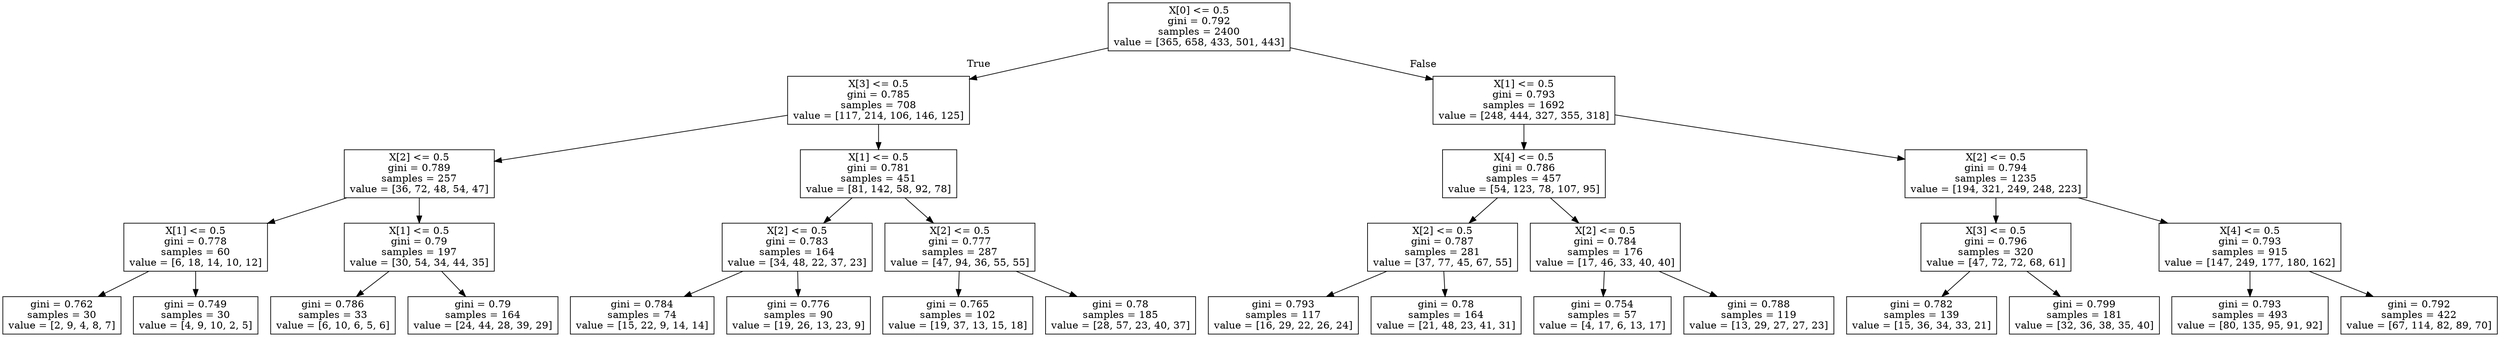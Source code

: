 digraph Tree {
node [shape=box] ;
0 [label="X[0] <= 0.5\ngini = 0.792\nsamples = 2400\nvalue = [365, 658, 433, 501, 443]"] ;
1 [label="X[3] <= 0.5\ngini = 0.785\nsamples = 708\nvalue = [117, 214, 106, 146, 125]"] ;
0 -> 1 [labeldistance=2.5, labelangle=45, headlabel="True"] ;
2 [label="X[2] <= 0.5\ngini = 0.789\nsamples = 257\nvalue = [36, 72, 48, 54, 47]"] ;
1 -> 2 ;
3 [label="X[1] <= 0.5\ngini = 0.778\nsamples = 60\nvalue = [6, 18, 14, 10, 12]"] ;
2 -> 3 ;
4 [label="gini = 0.762\nsamples = 30\nvalue = [2, 9, 4, 8, 7]"] ;
3 -> 4 ;
5 [label="gini = 0.749\nsamples = 30\nvalue = [4, 9, 10, 2, 5]"] ;
3 -> 5 ;
6 [label="X[1] <= 0.5\ngini = 0.79\nsamples = 197\nvalue = [30, 54, 34, 44, 35]"] ;
2 -> 6 ;
7 [label="gini = 0.786\nsamples = 33\nvalue = [6, 10, 6, 5, 6]"] ;
6 -> 7 ;
8 [label="gini = 0.79\nsamples = 164\nvalue = [24, 44, 28, 39, 29]"] ;
6 -> 8 ;
9 [label="X[1] <= 0.5\ngini = 0.781\nsamples = 451\nvalue = [81, 142, 58, 92, 78]"] ;
1 -> 9 ;
10 [label="X[2] <= 0.5\ngini = 0.783\nsamples = 164\nvalue = [34, 48, 22, 37, 23]"] ;
9 -> 10 ;
11 [label="gini = 0.784\nsamples = 74\nvalue = [15, 22, 9, 14, 14]"] ;
10 -> 11 ;
12 [label="gini = 0.776\nsamples = 90\nvalue = [19, 26, 13, 23, 9]"] ;
10 -> 12 ;
13 [label="X[2] <= 0.5\ngini = 0.777\nsamples = 287\nvalue = [47, 94, 36, 55, 55]"] ;
9 -> 13 ;
14 [label="gini = 0.765\nsamples = 102\nvalue = [19, 37, 13, 15, 18]"] ;
13 -> 14 ;
15 [label="gini = 0.78\nsamples = 185\nvalue = [28, 57, 23, 40, 37]"] ;
13 -> 15 ;
16 [label="X[1] <= 0.5\ngini = 0.793\nsamples = 1692\nvalue = [248, 444, 327, 355, 318]"] ;
0 -> 16 [labeldistance=2.5, labelangle=-45, headlabel="False"] ;
17 [label="X[4] <= 0.5\ngini = 0.786\nsamples = 457\nvalue = [54, 123, 78, 107, 95]"] ;
16 -> 17 ;
18 [label="X[2] <= 0.5\ngini = 0.787\nsamples = 281\nvalue = [37, 77, 45, 67, 55]"] ;
17 -> 18 ;
19 [label="gini = 0.793\nsamples = 117\nvalue = [16, 29, 22, 26, 24]"] ;
18 -> 19 ;
20 [label="gini = 0.78\nsamples = 164\nvalue = [21, 48, 23, 41, 31]"] ;
18 -> 20 ;
21 [label="X[2] <= 0.5\ngini = 0.784\nsamples = 176\nvalue = [17, 46, 33, 40, 40]"] ;
17 -> 21 ;
22 [label="gini = 0.754\nsamples = 57\nvalue = [4, 17, 6, 13, 17]"] ;
21 -> 22 ;
23 [label="gini = 0.788\nsamples = 119\nvalue = [13, 29, 27, 27, 23]"] ;
21 -> 23 ;
24 [label="X[2] <= 0.5\ngini = 0.794\nsamples = 1235\nvalue = [194, 321, 249, 248, 223]"] ;
16 -> 24 ;
25 [label="X[3] <= 0.5\ngini = 0.796\nsamples = 320\nvalue = [47, 72, 72, 68, 61]"] ;
24 -> 25 ;
26 [label="gini = 0.782\nsamples = 139\nvalue = [15, 36, 34, 33, 21]"] ;
25 -> 26 ;
27 [label="gini = 0.799\nsamples = 181\nvalue = [32, 36, 38, 35, 40]"] ;
25 -> 27 ;
28 [label="X[4] <= 0.5\ngini = 0.793\nsamples = 915\nvalue = [147, 249, 177, 180, 162]"] ;
24 -> 28 ;
29 [label="gini = 0.793\nsamples = 493\nvalue = [80, 135, 95, 91, 92]"] ;
28 -> 29 ;
30 [label="gini = 0.792\nsamples = 422\nvalue = [67, 114, 82, 89, 70]"] ;
28 -> 30 ;
}